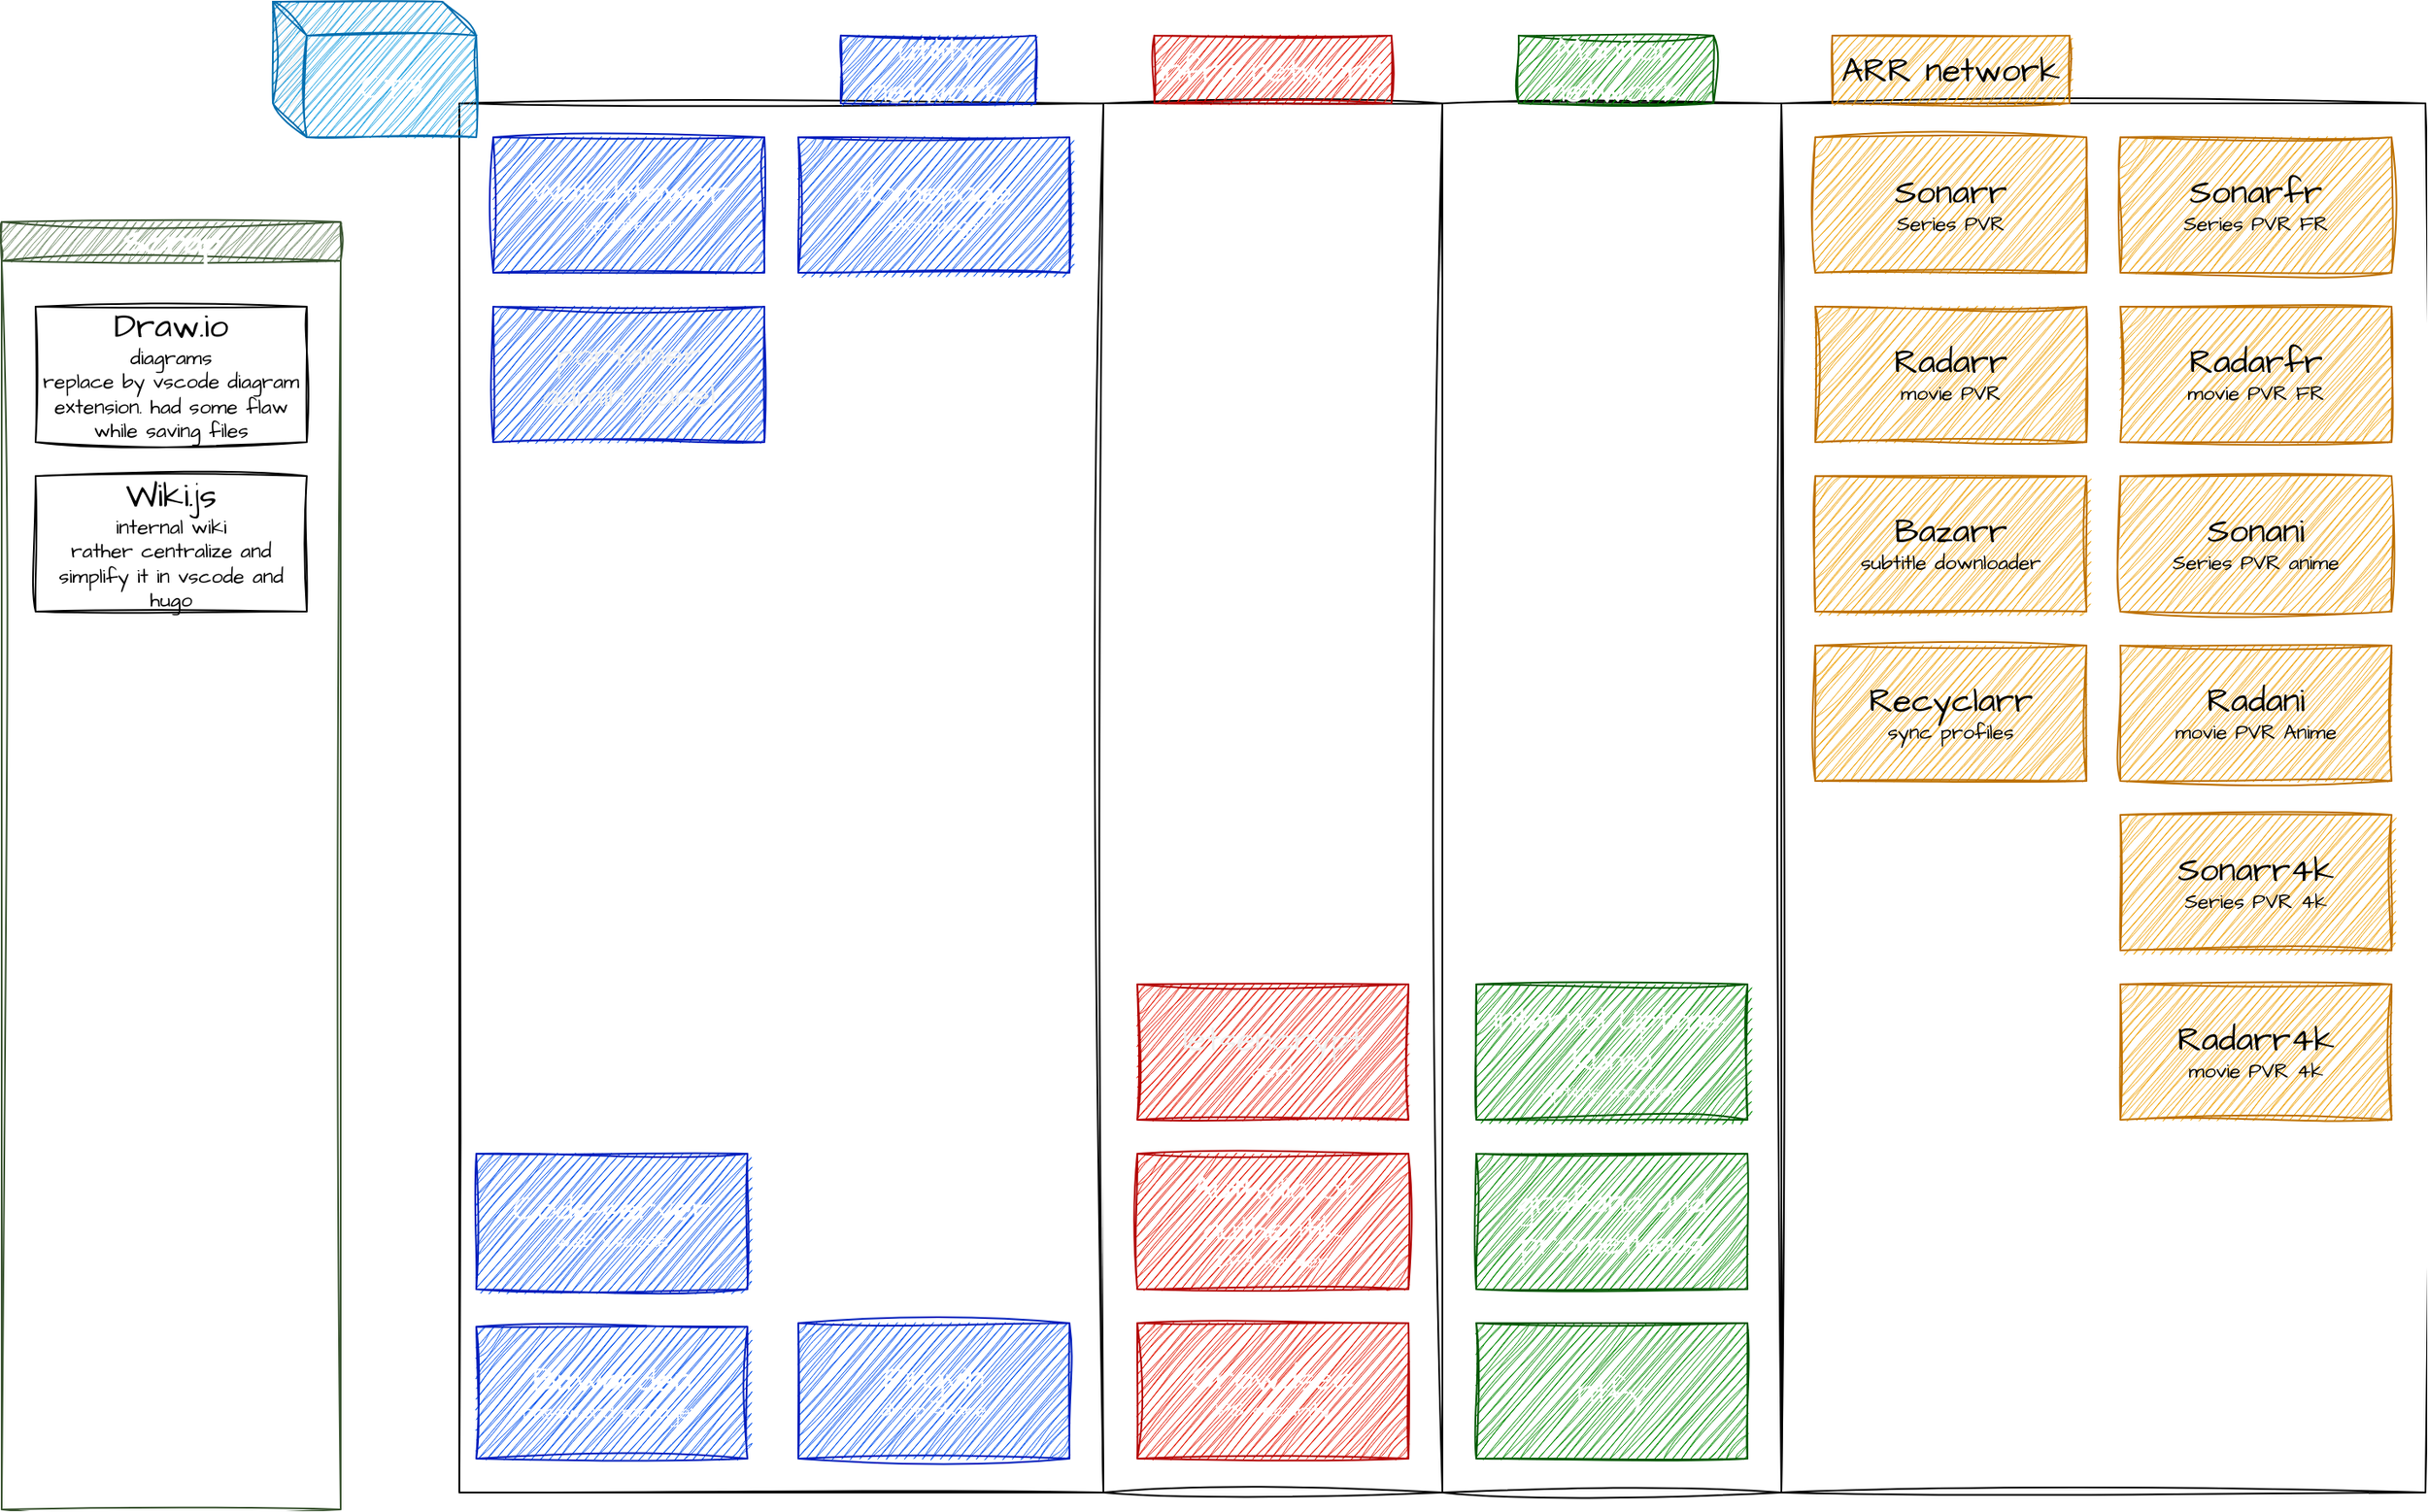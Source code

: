 <mxfile pages="3">
    <diagram id="UN0eXP9iwINp-9Uxw8eL" name="CT3">
        <mxGraphModel dx="3370" dy="1521" grid="1" gridSize="10" guides="1" tooltips="1" connect="1" arrows="1" fold="1" page="0" pageScale="1" pageWidth="850" pageHeight="1100" math="0" shadow="0">
            <root>
                <mxCell id="0"/>
                <mxCell id="1" parent="0"/>
                <mxCell id="hU1nKGK7CCmFtjD35nl6-30" value="" style="rounded=0;whiteSpace=wrap;html=1;sketch=1;hachureGap=4;jiggle=2;curveFitting=1;fontFamily=Architects Daughter;fontSource=https%3A%2F%2Ffonts.googleapis.com%2Fcss%3Ffamily%3DArchitects%2BDaughter;fontSize=20;" parent="1" vertex="1">
                    <mxGeometry x="-410" y="-30" width="200" height="820" as="geometry"/>
                </mxCell>
                <mxCell id="hU1nKGK7CCmFtjD35nl6-31" value="" style="rounded=0;whiteSpace=wrap;html=1;sketch=1;hachureGap=4;jiggle=2;curveFitting=1;fontFamily=Architects Daughter;fontSource=https%3A%2F%2Ffonts.googleapis.com%2Fcss%3Ffamily%3DArchitects%2BDaughter;fontSize=20;" parent="1" vertex="1">
                    <mxGeometry x="-210" y="-30" width="380" height="820" as="geometry"/>
                </mxCell>
                <mxCell id="hU1nKGK7CCmFtjD35nl6-10" value="" style="rounded=0;whiteSpace=wrap;html=1;sketch=1;hachureGap=4;jiggle=2;curveFitting=1;fontFamily=Architects Daughter;fontSource=https%3A%2F%2Ffonts.googleapis.com%2Fcss%3Ffamily%3DArchitects%2BDaughter;fontSize=20;" parent="1" vertex="1">
                    <mxGeometry x="-610" y="-30" width="200" height="820" as="geometry"/>
                </mxCell>
                <mxCell id="hU1nKGK7CCmFtjD35nl6-1" value="" style="rounded=0;whiteSpace=wrap;html=1;sketch=1;hachureGap=4;jiggle=2;curveFitting=1;fontFamily=Architects Daughter;fontSource=https%3A%2F%2Ffonts.googleapis.com%2Fcss%3Ffamily%3DArchitects%2BDaughter;fontSize=20;" parent="1" vertex="1">
                    <mxGeometry x="-990" y="-30" width="380" height="820" as="geometry"/>
                </mxCell>
                <mxCell id="hU1nKGK7CCmFtjD35nl6-2" value="&lt;div&gt;Homepage&lt;/div&gt;&lt;div style=&quot;font-size: 12px;&quot;&gt;startpage&lt;br&gt;&lt;/div&gt;" style="rounded=0;whiteSpace=wrap;html=1;hachureGap=4;fontFamily=Architects Daughter;fontSource=https%3A%2F%2Ffonts.googleapis.com%2Fcss%3Ffamily%3DArchitects%2BDaughter;fontSize=20;fillColor=#0050ef;fontColor=#ffffff;strokeColor=#001DBC;shadow=0;glass=0;sketch=1;curveFitting=1;jiggle=2;labelBackgroundColor=none;labelBorderColor=none;" parent="1" vertex="1">
                    <mxGeometry x="-790" y="-10" width="160" height="80" as="geometry"/>
                </mxCell>
                <mxCell id="hU1nKGK7CCmFtjD35nl6-5" value="&lt;div&gt;Code-server&lt;br&gt;&lt;/div&gt;&lt;div style=&quot;font-size: 12px;&quot;&gt;web vscode&lt;br&gt;&lt;/div&gt;" style="rounded=0;whiteSpace=wrap;html=1;hachureGap=4;fontFamily=Architects Daughter;fontSource=https%3A%2F%2Ffonts.googleapis.com%2Fcss%3Ffamily%3DArchitects%2BDaughter;fontSize=20;fillColor=#0050ef;fontColor=#ffffff;strokeColor=#001DBC;shadow=0;glass=0;sketch=1;curveFitting=1;jiggle=2;labelBackgroundColor=none;labelBorderColor=none;" parent="1" vertex="1">
                    <mxGeometry x="-980" y="590" width="160" height="80" as="geometry"/>
                </mxCell>
                <mxCell id="hU1nKGK7CCmFtjD35nl6-8" value="&lt;div&gt;Pingvin&lt;br&gt;&lt;/div&gt;&lt;div style=&quot;font-size: 12px;&quot;&gt;drop share&lt;br&gt;&lt;/div&gt;" style="rounded=0;whiteSpace=wrap;html=1;hachureGap=4;fontFamily=Architects Daughter;fontSource=https%3A%2F%2Ffonts.googleapis.com%2Fcss%3Ffamily%3DArchitects%2BDaughter;fontSize=20;fillColor=#0050ef;fontColor=#ffffff;strokeColor=#001DBC;shadow=0;glass=0;sketch=1;curveFitting=1;jiggle=2;labelBackgroundColor=none;labelBorderColor=none;" parent="1" vertex="1">
                    <mxGeometry x="-790" y="690.0" width="160" height="80" as="geometry"/>
                </mxCell>
                <mxCell id="hU1nKGK7CCmFtjD35nl6-14" value="&lt;div&gt;Authylia ot authentik&lt;br&gt;&lt;/div&gt;&lt;div style=&quot;font-size: 12px;&quot;&gt;2FA server&lt;br&gt;&lt;/div&gt;" style="rounded=0;whiteSpace=wrap;html=1;hachureGap=4;fontFamily=Architects Daughter;fontSource=https%3A%2F%2Ffonts.googleapis.com%2Fcss%3Ffamily%3DArchitects%2BDaughter;fontSize=20;fillColor=#e51400;fontColor=#ffffff;strokeColor=#B20000;shadow=0;glass=0;sketch=1;curveFitting=1;jiggle=2;labelBackgroundColor=none;labelBorderColor=none;" parent="1" vertex="1">
                    <mxGeometry x="-590" y="590" width="160" height="80" as="geometry"/>
                </mxCell>
                <mxCell id="hU1nKGK7CCmFtjD35nl6-15" value="&lt;div&gt;Crowdsec&lt;br&gt;&lt;/div&gt;&lt;div style=&quot;font-size: 12px;&quot;&gt;IPS security&lt;br&gt;&lt;/div&gt;" style="rounded=0;whiteSpace=wrap;html=1;hachureGap=4;fontFamily=Architects Daughter;fontSource=https%3A%2F%2Ffonts.googleapis.com%2Fcss%3Ffamily%3DArchitects%2BDaughter;fontSize=20;fillColor=#e51400;fontColor=#ffffff;strokeColor=#B20000;shadow=0;glass=0;sketch=1;curveFitting=1;jiggle=2;labelBackgroundColor=none;labelBorderColor=none;" parent="1" vertex="1">
                    <mxGeometry x="-590" y="690" width="160" height="80" as="geometry"/>
                </mxCell>
                <mxCell id="hU1nKGK7CCmFtjD35nl6-26" value="utility network" style="rounded=0;whiteSpace=wrap;html=1;hachureGap=4;fontFamily=Architects Daughter;fontSource=https%3A%2F%2Ffonts.googleapis.com%2Fcss%3Ffamily%3DArchitects%2BDaughter;fontSize=20;fillColor=#0050ef;fontColor=#ffffff;strokeColor=#001DBC;shadow=0;glass=0;sketch=1;curveFitting=1;jiggle=2;labelBackgroundColor=none;labelBorderColor=none;" parent="1" vertex="1">
                    <mxGeometry x="-765" y="-70" width="115" height="40" as="geometry"/>
                </mxCell>
                <mxCell id="hU1nKGK7CCmFtjD35nl6-27" value="infra network" style="rounded=0;whiteSpace=wrap;html=1;hachureGap=4;fontFamily=Architects Daughter;fontSource=https%3A%2F%2Ffonts.googleapis.com%2Fcss%3Ffamily%3DArchitects%2BDaughter;fontSize=20;fillColor=#e51400;strokeColor=#B20000;shadow=0;glass=0;sketch=1;curveFitting=1;jiggle=2;labelBackgroundColor=none;labelBorderColor=none;fontColor=#ffffff;" parent="1" vertex="1">
                    <mxGeometry x="-580" y="-70" width="140" height="40" as="geometry"/>
                </mxCell>
                <mxCell id="hU1nKGK7CCmFtjD35nl6-29" value="" style="group;container=0;movable=0;resizable=0;rotatable=0;deletable=0;editable=0;locked=1;connectable=0;" parent="1" vertex="1" connectable="0">
                    <mxGeometry x="-410" y="-30" width="400" height="720" as="geometry"/>
                </mxCell>
                <mxCell id="hU1nKGK7CCmFtjD35nl6-34" value="&lt;div&gt;internal Uptime-Kuma&lt;/div&gt;&lt;div style=&quot;font-size: 12px;&quot;&gt;uptime monitor&lt;br&gt;&lt;/div&gt;" style="rounded=0;whiteSpace=wrap;html=1;hachureGap=4;fontFamily=Architects Daughter;fontSource=https%3A%2F%2Ffonts.googleapis.com%2Fcss%3Ffamily%3DArchitects%2BDaughter;fontSize=20;fillColor=#008a00;fontColor=#ffffff;strokeColor=#005700;shadow=0;glass=0;sketch=1;curveFitting=1;jiggle=2;labelBackgroundColor=none;labelBorderColor=none;" parent="1" vertex="1">
                    <mxGeometry x="-390" y="490" width="160" height="80" as="geometry"/>
                </mxCell>
                <mxCell id="hU1nKGK7CCmFtjD35nl6-36" value="grafana and prometheus" style="rounded=0;whiteSpace=wrap;html=1;hachureGap=4;fontFamily=Architects Daughter;fontSource=https%3A%2F%2Ffonts.googleapis.com%2Fcss%3Ffamily%3DArchitects%2BDaughter;fontSize=20;fillColor=#008a00;fontColor=#ffffff;strokeColor=#005700;shadow=0;glass=0;sketch=1;curveFitting=1;jiggle=2;labelBackgroundColor=none;labelBorderColor=none;" parent="1" vertex="1">
                    <mxGeometry x="-390" y="590" width="160" height="80" as="geometry"/>
                </mxCell>
                <mxCell id="hU1nKGK7CCmFtjD35nl6-37" value="ntfy" style="rounded=0;whiteSpace=wrap;html=1;hachureGap=4;fontFamily=Architects Daughter;fontSource=https%3A%2F%2Ffonts.googleapis.com%2Fcss%3Ffamily%3DArchitects%2BDaughter;fontSize=20;fillColor=#008a00;fontColor=#ffffff;strokeColor=#005700;shadow=0;glass=0;sketch=1;curveFitting=1;jiggle=2;labelBackgroundColor=none;labelBorderColor=none;" parent="1" vertex="1">
                    <mxGeometry x="-390" y="690" width="160" height="80" as="geometry"/>
                </mxCell>
                <mxCell id="hU1nKGK7CCmFtjD35nl6-40" value="&lt;div&gt;Sonarr&lt;br&gt;&lt;/div&gt;&lt;div style=&quot;font-size: 12px;&quot;&gt;Series PVR&lt;br&gt;&lt;/div&gt;" style="rounded=0;whiteSpace=wrap;html=1;hachureGap=4;fontFamily=Architects Daughter;fontSource=https%3A%2F%2Ffonts.googleapis.com%2Fcss%3Ffamily%3DArchitects%2BDaughter;fontSize=20;fillColor=#f0a30a;strokeColor=#BD7000;shadow=0;glass=0;sketch=1;curveFitting=1;jiggle=2;labelBackgroundColor=none;labelBorderColor=none;fontColor=default;" parent="1" vertex="1">
                    <mxGeometry x="-190" y="-10" width="160" height="80" as="geometry"/>
                </mxCell>
                <mxCell id="hU1nKGK7CCmFtjD35nl6-41" value="&lt;div&gt;Radarr&lt;br&gt;&lt;/div&gt;&lt;div style=&quot;font-size: 12px;&quot;&gt;movie PVR&lt;br&gt;&lt;/div&gt;" style="rounded=0;whiteSpace=wrap;html=1;hachureGap=4;fontFamily=Architects Daughter;fontSource=https%3A%2F%2Ffonts.googleapis.com%2Fcss%3Ffamily%3DArchitects%2BDaughter;fontSize=20;fillColor=#f0a30a;strokeColor=#BD7000;shadow=0;glass=0;sketch=1;curveFitting=1;jiggle=2;labelBackgroundColor=none;labelBorderColor=none;fontColor=default;verticalAlign=middle;align=center;horizontal=1;" parent="1" vertex="1">
                    <mxGeometry x="-190" y="90" width="160" height="80" as="geometry"/>
                </mxCell>
                <mxCell id="hU1nKGK7CCmFtjD35nl6-42" value="&lt;div&gt;Bazarr&lt;br&gt;&lt;/div&gt;&lt;div style=&quot;font-size: 12px;&quot;&gt;subtitle downloader&lt;br&gt;&lt;/div&gt;" style="rounded=0;whiteSpace=wrap;html=1;hachureGap=4;fontFamily=Architects Daughter;fontSource=https%3A%2F%2Ffonts.googleapis.com%2Fcss%3Ffamily%3DArchitects%2BDaughter;fontSize=20;fillColor=#f0a30a;fontColor=default;strokeColor=#BD7000;shadow=0;glass=0;sketch=1;curveFitting=1;jiggle=2;labelBackgroundColor=none;labelBorderColor=none;" parent="1" vertex="1">
                    <mxGeometry x="-190" y="190" width="160" height="80" as="geometry"/>
                </mxCell>
                <mxCell id="hU1nKGK7CCmFtjD35nl6-43" value="&lt;div&gt;Recyclarr&lt;br&gt;&lt;/div&gt;&lt;div style=&quot;font-size: 12px;&quot;&gt;sync profiles&lt;br&gt;&lt;/div&gt;" style="rounded=0;whiteSpace=wrap;html=1;hachureGap=4;fontFamily=Architects Daughter;fontSource=https%3A%2F%2Ffonts.googleapis.com%2Fcss%3Ffamily%3DArchitects%2BDaughter;fontSize=20;fillColor=#f0a30a;fontColor=default;strokeColor=#BD7000;shadow=0;glass=0;sketch=1;curveFitting=1;jiggle=2;labelBackgroundColor=none;labelBorderColor=none;" parent="1" vertex="1">
                    <mxGeometry x="-190" y="290" width="160" height="80" as="geometry"/>
                </mxCell>
                <mxCell id="hU1nKGK7CCmFtjD35nl6-46" value="Monitor network" style="rounded=0;whiteSpace=wrap;html=1;hachureGap=4;fontFamily=Architects Daughter;fontSource=https%3A%2F%2Ffonts.googleapis.com%2Fcss%3Ffamily%3DArchitects%2BDaughter;fontSize=20;fillColor=#008a00;fontColor=#ffffff;strokeColor=#005700;shadow=0;glass=0;sketch=1;curveFitting=1;jiggle=2;labelBackgroundColor=none;labelBorderColor=none;" parent="1" vertex="1">
                    <mxGeometry x="-365" y="-70" width="115" height="40" as="geometry"/>
                </mxCell>
                <mxCell id="hU1nKGK7CCmFtjD35nl6-47" value="ARR network" style="rounded=0;whiteSpace=wrap;html=1;hachureGap=4;fontFamily=Architects Daughter;fontSource=https%3A%2F%2Ffonts.googleapis.com%2Fcss%3Ffamily%3DArchitects%2BDaughter;fontSize=20;fillColor=#f0a30a;strokeColor=#BD7000;shadow=0;glass=0;sketch=1;curveFitting=1;jiggle=2;labelBackgroundColor=none;labelBorderColor=none;fontColor=default;" parent="1" vertex="1">
                    <mxGeometry x="-180" y="-70" width="140" height="40" as="geometry"/>
                </mxCell>
                <mxCell id="hU1nKGK7CCmFtjD35nl6-57" value="CT3" style="shape=cube;whiteSpace=wrap;html=1;boundedLbl=1;backgroundOutline=1;darkOpacity=0.05;darkOpacity2=0.1;sketch=1;hachureGap=4;jiggle=2;curveFitting=1;fontFamily=Architects Daughter;fontSource=https%3A%2F%2Ffonts.googleapis.com%2Fcss%3Ffamily%3DArchitects%2BDaughter;fontSize=20;fillColor=#1ba1e2;fontColor=#ffffff;strokeColor=#006EAF;" parent="1" vertex="1">
                    <mxGeometry x="-1100" y="-90" width="120" height="80" as="geometry"/>
                </mxCell>
                <mxCell id="hU1nKGK7CCmFtjD35nl6-21" value="&lt;div&gt;Bitwarden&lt;/div&gt;&lt;div style=&quot;font-size: 12px;&quot;&gt;password manager&lt;br&gt;&lt;/div&gt;" style="rounded=0;whiteSpace=wrap;html=1;hachureGap=4;fontFamily=Architects Daughter;fontSource=https%3A%2F%2Ffonts.googleapis.com%2Fcss%3Ffamily%3DArchitects%2BDaughter;fontSize=20;fillColor=#0050ef;fontColor=#ffffff;strokeColor=#001DBC;shadow=0;glass=0;sketch=1;curveFitting=1;jiggle=2;labelBackgroundColor=none;labelBorderColor=none;" parent="1" vertex="1">
                    <mxGeometry x="-980" y="692.163" width="160" height="77.838" as="geometry"/>
                </mxCell>
                <mxCell id="hU1nKGK7CCmFtjD35nl6-70" value="&lt;div&gt;Sonarfr&lt;br&gt;&lt;/div&gt;&lt;div style=&quot;font-size: 12px;&quot;&gt;Series PVR FR&lt;br&gt;&lt;/div&gt;" style="rounded=0;whiteSpace=wrap;html=1;hachureGap=4;fontFamily=Architects Daughter;fontSource=https%3A%2F%2Ffonts.googleapis.com%2Fcss%3Ffamily%3DArchitects%2BDaughter;fontSize=20;fillColor=#f0a30a;strokeColor=#BD7000;shadow=0;glass=0;sketch=1;curveFitting=1;jiggle=2;labelBackgroundColor=none;labelBorderColor=none;fontColor=default;" parent="1" vertex="1">
                    <mxGeometry x="-10" y="-10" width="160" height="80" as="geometry"/>
                </mxCell>
                <mxCell id="hU1nKGK7CCmFtjD35nl6-71" value="&lt;div&gt;Radarfr&lt;br&gt;&lt;/div&gt;&lt;div style=&quot;font-size: 12px;&quot;&gt;movie PVR FR&lt;br&gt;&lt;/div&gt;" style="rounded=0;whiteSpace=wrap;html=1;hachureGap=4;fontFamily=Architects Daughter;fontSource=https%3A%2F%2Ffonts.googleapis.com%2Fcss%3Ffamily%3DArchitects%2BDaughter;fontSize=20;fillColor=#f0a30a;strokeColor=#BD7000;shadow=0;glass=0;sketch=1;curveFitting=1;jiggle=2;labelBackgroundColor=none;labelBorderColor=none;fontColor=default;verticalAlign=middle;align=center;horizontal=1;" parent="1" vertex="1">
                    <mxGeometry x="-10" y="90" width="160" height="80" as="geometry"/>
                </mxCell>
                <mxCell id="hU1nKGK7CCmFtjD35nl6-72" value="&lt;div&gt;Sonani&lt;br&gt;&lt;/div&gt;&lt;div style=&quot;font-size: 12px;&quot;&gt;Series PVR anime&lt;br&gt;&lt;/div&gt;" style="rounded=0;whiteSpace=wrap;html=1;hachureGap=4;fontFamily=Architects Daughter;fontSource=https%3A%2F%2Ffonts.googleapis.com%2Fcss%3Ffamily%3DArchitects%2BDaughter;fontSize=20;fillColor=#f0a30a;strokeColor=#BD7000;shadow=0;glass=0;sketch=1;curveFitting=1;jiggle=2;labelBackgroundColor=none;labelBorderColor=none;fontColor=default;" parent="1" vertex="1">
                    <mxGeometry x="-10" y="190" width="160" height="80" as="geometry"/>
                </mxCell>
                <mxCell id="hU1nKGK7CCmFtjD35nl6-75" value="&lt;div&gt;Radani&lt;br&gt;&lt;/div&gt;&lt;div style=&quot;font-size: 12px;&quot;&gt;movie PVR Anime&lt;br&gt;&lt;/div&gt;" style="rounded=0;whiteSpace=wrap;html=1;hachureGap=4;fontFamily=Architects Daughter;fontSource=https%3A%2F%2Ffonts.googleapis.com%2Fcss%3Ffamily%3DArchitects%2BDaughter;fontSize=20;fillColor=#f0a30a;strokeColor=#BD7000;shadow=0;glass=0;sketch=1;curveFitting=1;jiggle=2;labelBackgroundColor=none;labelBorderColor=none;fontColor=default;verticalAlign=middle;align=center;horizontal=1;" parent="1" vertex="1">
                    <mxGeometry x="-10" y="290" width="160" height="80" as="geometry"/>
                </mxCell>
                <mxCell id="hU1nKGK7CCmFtjD35nl6-76" value="&lt;div&gt;Sonarr4k&lt;br&gt;&lt;/div&gt;&lt;div style=&quot;font-size: 12px;&quot;&gt;Series PVR 4k&lt;br&gt;&lt;/div&gt;" style="rounded=0;whiteSpace=wrap;html=1;hachureGap=4;fontFamily=Architects Daughter;fontSource=https%3A%2F%2Ffonts.googleapis.com%2Fcss%3Ffamily%3DArchitects%2BDaughter;fontSize=20;fillColor=#f0a30a;strokeColor=#BD7000;shadow=0;glass=0;sketch=1;curveFitting=1;jiggle=2;labelBackgroundColor=none;labelBorderColor=none;fontColor=default;" parent="1" vertex="1">
                    <mxGeometry x="-10" y="390" width="160" height="80" as="geometry"/>
                </mxCell>
                <mxCell id="hU1nKGK7CCmFtjD35nl6-77" value="&lt;div&gt;Radarr4k&lt;br&gt;&lt;/div&gt;&lt;div style=&quot;font-size: 12px;&quot;&gt;movie PVR 4k&lt;br&gt;&lt;/div&gt;" style="rounded=0;whiteSpace=wrap;html=1;hachureGap=4;fontFamily=Architects Daughter;fontSource=https%3A%2F%2Ffonts.googleapis.com%2Fcss%3Ffamily%3DArchitects%2BDaughter;fontSize=20;fillColor=#f0a30a;strokeColor=#BD7000;shadow=0;glass=0;sketch=1;curveFitting=1;jiggle=2;labelBackgroundColor=none;labelBorderColor=none;fontColor=default;verticalAlign=middle;align=center;horizontal=1;" parent="1" vertex="1">
                    <mxGeometry x="-10" y="490" width="160" height="80" as="geometry"/>
                </mxCell>
                <mxCell id="hU1nKGK7CCmFtjD35nl6-79" value="&lt;div&gt;Watchtower&lt;br&gt;&lt;/div&gt;&lt;div style=&quot;font-size: 12px;&quot;&gt;update ct&lt;br&gt;&lt;/div&gt;" style="rounded=0;whiteSpace=wrap;html=1;hachureGap=4;fontFamily=Architects Daughter;fontSource=https%3A%2F%2Ffonts.googleapis.com%2Fcss%3Ffamily%3DArchitects%2BDaughter;fontSize=20;fillColor=#0050ef;fontColor=#ffffff;strokeColor=#001DBC;shadow=0;glass=0;sketch=1;curveFitting=1;jiggle=2;labelBackgroundColor=none;labelBorderColor=none;" parent="1" vertex="1">
                    <mxGeometry x="-970" y="-10" width="160" height="80" as="geometry"/>
                </mxCell>
                <mxCell id="OlY_UHvQofpBCrsh-qYM-2" value="&lt;div&gt;&lt;span style=&quot;color: rgb(240, 240, 240);&quot;&gt;portainer&lt;/span&gt;&lt;br&gt;&lt;/div&gt;&lt;div&gt;&lt;span style=&quot;color: rgb(240, 240, 240);&quot;&gt;admin panel&lt;/span&gt;&lt;/div&gt;" style="rounded=0;whiteSpace=wrap;html=1;hachureGap=4;fontFamily=Architects Daughter;fontSource=https%3A%2F%2Ffonts.googleapis.com%2Fcss%3Ffamily%3DArchitects%2BDaughter;fontSize=20;fillColor=#0050ef;fontColor=#ffffff;strokeColor=#001DBC;shadow=0;glass=0;sketch=1;curveFitting=1;jiggle=2;labelBackgroundColor=none;labelBorderColor=none;" parent="1" vertex="1">
                    <mxGeometry x="-970" y="90" width="160" height="80" as="geometry"/>
                </mxCell>
                <mxCell id="2" value="Scrap" style="swimlane;whiteSpace=wrap;html=1;sketch=1;hachureGap=4;jiggle=2;curveFitting=1;fontFamily=Architects Daughter;fontSource=https%3A%2F%2Ffonts.googleapis.com%2Fcss%3Ffamily%3DArchitects%2BDaughter;fontSize=20;fillColor=#6d8764;fontColor=#ffffff;strokeColor=#3A5431;" parent="1" vertex="1">
                    <mxGeometry x="-1260" y="40" width="200" height="760" as="geometry"/>
                </mxCell>
                <mxCell id="hU1nKGK7CCmFtjD35nl6-7" value="&lt;div&gt;Draw.io&lt;br&gt;&lt;/div&gt;&lt;div style=&quot;font-size: 12px;&quot;&gt;diagrams&lt;br&gt;&lt;/div&gt;&lt;div style=&quot;font-size: 12px;&quot;&gt;replace by vscode diagram extension. had some flaw while saving files&lt;/div&gt;" style="rounded=0;whiteSpace=wrap;html=1;hachureGap=4;fontFamily=Architects Daughter;fontSource=https%3A%2F%2Ffonts.googleapis.com%2Fcss%3Ffamily%3DArchitects%2BDaughter;fontSize=20;shadow=0;glass=0;sketch=1;curveFitting=1;jiggle=2;labelBackgroundColor=none;labelBorderColor=none;" parent="2" vertex="1">
                    <mxGeometry x="20" y="50" width="160" height="80" as="geometry"/>
                </mxCell>
                <mxCell id="hU1nKGK7CCmFtjD35nl6-3" value="&lt;div&gt;Wiki.js&lt;/div&gt;&lt;div style=&quot;font-size: 12px;&quot;&gt;internal wiki&lt;br&gt;&lt;/div&gt;&lt;div style=&quot;font-size: 12px;&quot;&gt;rather centralize and simplify it in vscode and hugo&lt;/div&gt;" style="rounded=0;whiteSpace=wrap;html=1;hachureGap=4;fontFamily=Architects Daughter;fontSource=https%3A%2F%2Ffonts.googleapis.com%2Fcss%3Ffamily%3DArchitects%2BDaughter;fontSize=20;shadow=0;glass=0;sketch=1;curveFitting=1;jiggle=2;labelBackgroundColor=none;labelBorderColor=none;" parent="2" vertex="1">
                    <mxGeometry x="20" y="150" width="160" height="80" as="geometry"/>
                </mxCell>
                <mxCell id="3" value="&lt;div&gt;&lt;span style=&quot;color: rgb(240, 240, 240); text-align: left;&quot;&gt;letsencrypt&lt;/span&gt;&lt;br&gt;&lt;/div&gt;&lt;div style=&quot;font-size: 12px;&quot;&gt;cert&lt;/div&gt;" style="rounded=0;whiteSpace=wrap;html=1;hachureGap=4;fontFamily=Architects Daughter;fontSource=https%3A%2F%2Ffonts.googleapis.com%2Fcss%3Ffamily%3DArchitects%2BDaughter;fontSize=20;fillColor=#e51400;fontColor=#ffffff;strokeColor=#B20000;shadow=0;glass=0;sketch=1;curveFitting=1;jiggle=2;labelBackgroundColor=none;labelBorderColor=none;" parent="1" vertex="1">
                    <mxGeometry x="-590" y="490" width="160" height="80" as="geometry"/>
                </mxCell>
            </root>
        </mxGraphModel>
    </diagram>
    <diagram id="irp5vz2zWvM9XJxtYKdq" name="Proxmox">
        <mxGraphModel dx="4818" dy="2438" grid="1" gridSize="10" guides="1" tooltips="1" connect="1" arrows="1" fold="1" page="0" pageScale="1" pageWidth="850" pageHeight="1100" math="0" shadow="0">
            <root>
                <mxCell id="0"/>
                <mxCell id="1" parent="0"/>
                <mxCell id="tPEmMhc_nt72-f4smp-2-1" value="" style="rounded=0;whiteSpace=wrap;html=1;sketch=1;hachureGap=4;jiggle=2;curveFitting=1;fontFamily=Architects Daughter;fontSource=https%3A%2F%2Ffonts.googleapis.com%2Fcss%3Ffamily%3DArchitects%2BDaughter;fontSize=20;" parent="1" vertex="1">
                    <mxGeometry x="-610" y="-30" width="200" height="780" as="geometry"/>
                </mxCell>
                <mxCell id="tPEmMhc_nt72-f4smp-2-2" value="" style="rounded=0;whiteSpace=wrap;html=1;sketch=1;hachureGap=4;jiggle=2;curveFitting=1;fontFamily=Architects Daughter;fontSource=https%3A%2F%2Ffonts.googleapis.com%2Fcss%3Ffamily%3DArchitects%2BDaughter;fontSize=20;" parent="1" vertex="1">
                    <mxGeometry x="-990" y="-30" width="380" height="780" as="geometry"/>
                </mxCell>
                <mxCell id="tPEmMhc_nt72-f4smp-2-9" value="&lt;div&gt;Traefik&lt;br&gt;&lt;/div&gt;&lt;div style=&quot;font-size: 12px;&quot;&gt;reverse proxy&lt;br&gt;&lt;/div&gt;" style="rounded=0;whiteSpace=wrap;html=1;hachureGap=4;fontFamily=Architects Daughter;fontSource=https%3A%2F%2Ffonts.googleapis.com%2Fcss%3Ffamily%3DArchitects%2BDaughter;fontSize=20;fillColor=#e51400;strokeColor=#B20000;shadow=0;glass=0;sketch=1;curveFitting=1;jiggle=2;labelBackgroundColor=none;labelBorderColor=none;fontColor=#ffffff;" parent="1" vertex="1">
                    <mxGeometry x="-590" y="-10" width="160" height="80" as="geometry"/>
                </mxCell>
                <mxCell id="tPEmMhc_nt72-f4smp-2-14" value="Prod network" style="rounded=0;whiteSpace=wrap;html=1;hachureGap=4;fontFamily=Architects Daughter;fontSource=https%3A%2F%2Ffonts.googleapis.com%2Fcss%3Ffamily%3DArchitects%2BDaughter;fontSize=20;fillColor=#0050ef;fontColor=#ffffff;strokeColor=#001DBC;shadow=0;glass=0;sketch=1;curveFitting=1;jiggle=2;labelBackgroundColor=none;labelBorderColor=none;" parent="1" vertex="1">
                    <mxGeometry x="-765" y="-70" width="115" height="40" as="geometry"/>
                </mxCell>
                <mxCell id="tPEmMhc_nt72-f4smp-2-15" value="infra network" style="rounded=0;whiteSpace=wrap;html=1;hachureGap=4;fontFamily=Architects Daughter;fontSource=https%3A%2F%2Ffonts.googleapis.com%2Fcss%3Ffamily%3DArchitects%2BDaughter;fontSize=20;fillColor=#e51400;strokeColor=#B20000;shadow=0;glass=0;sketch=1;curveFitting=1;jiggle=2;labelBackgroundColor=none;labelBorderColor=none;fontColor=#ffffff;" parent="1" vertex="1">
                    <mxGeometry x="-580" y="-70" width="140" height="40" as="geometry"/>
                </mxCell>
                <mxCell id="tPEmMhc_nt72-f4smp-2-19" value="&lt;div&gt;Truenas Scale&lt;br&gt;&lt;/div&gt;&lt;div style=&quot;font-size: 12px;&quot;&gt;Nessy ZFS storage&lt;br&gt;&lt;/div&gt;" style="rounded=0;whiteSpace=wrap;html=1;hachureGap=4;fontFamily=Architects Daughter;fontSource=https%3A%2F%2Ffonts.googleapis.com%2Fcss%3Ffamily%3DArchitects%2BDaughter;fontSize=20;fillColor=#0050ef;fontColor=#ffffff;strokeColor=#001DBC;shadow=0;glass=0;sketch=1;curveFitting=1;jiggle=2;labelBackgroundColor=none;labelBorderColor=none;" parent="1" vertex="1">
                    <mxGeometry x="-1240" y="50" width="160" height="80" as="geometry"/>
                </mxCell>
                <mxCell id="tPEmMhc_nt72-f4smp-2-16" value="Proxmox" style="shape=cube;whiteSpace=wrap;html=1;boundedLbl=1;backgroundOutline=1;darkOpacity=0.05;darkOpacity2=0.1;sketch=1;hachureGap=4;jiggle=2;curveFitting=1;fontFamily=Architects Daughter;fontSource=https%3A%2F%2Ffonts.googleapis.com%2Fcss%3Ffamily%3DArchitects%2BDaughter;fontSize=20;fillColor=#f0a30a;fontColor=default;strokeColor=#BD7000;labelBackgroundColor=none;" parent="1" vertex="1">
                    <mxGeometry x="-1100" y="-90" width="120" height="80" as="geometry"/>
                </mxCell>
                <mxCell id="gmxpXURB9VZ6RYtgqtpn-3" value="&lt;div&gt;Jump Box&lt;br&gt;&lt;/div&gt;&lt;div style=&quot;font-size: 12px;&quot;&gt;emergency entry&lt;br&gt;&lt;/div&gt;" style="rounded=0;whiteSpace=wrap;html=1;hachureGap=4;fontFamily=Architects Daughter;fontSource=https%3A%2F%2Ffonts.googleapis.com%2Fcss%3Ffamily%3DArchitects%2BDaughter;fontSize=20;fillColor=#0050ef;fontColor=#ffffff;strokeColor=#001DBC;shadow=0;glass=0;sketch=1;curveFitting=1;jiggle=2;labelBackgroundColor=none;labelBorderColor=none;" parent="1" vertex="1">
                    <mxGeometry x="-787.5" y="90" width="160" height="80" as="geometry"/>
                </mxCell>
                <mxCell id="gmxpXURB9VZ6RYtgqtpn-4" value="&lt;div&gt;Torrent Box&lt;br&gt;&lt;/div&gt;&lt;div style=&quot;font-size: 12px;&quot;&gt;searching torrent&lt;br&gt;&lt;/div&gt;" style="rounded=0;whiteSpace=wrap;html=1;hachureGap=4;fontFamily=Architects Daughter;fontSource=https%3A%2F%2Ffonts.googleapis.com%2Fcss%3Ffamily%3DArchitects%2BDaughter;fontSize=20;fillColor=#0050ef;fontColor=#ffffff;strokeColor=#001DBC;shadow=0;glass=0;sketch=1;curveFitting=1;jiggle=2;labelBackgroundColor=none;labelBorderColor=none;" parent="1" vertex="1">
                    <mxGeometry x="-970" y="-10" width="160" height="80" as="geometry"/>
                </mxCell>
                <mxCell id="gmxpXURB9VZ6RYtgqtpn-5" value="&lt;div&gt;Qbittorrent box&lt;br&gt;&lt;/div&gt;&lt;div style=&quot;font-size: 12px;&quot;&gt;Downloadig torrent&lt;br&gt;&lt;/div&gt;" style="rounded=0;whiteSpace=wrap;html=1;hachureGap=4;fontFamily=Architects Daughter;fontSource=https%3A%2F%2Ffonts.googleapis.com%2Fcss%3Ffamily%3DArchitects%2BDaughter;fontSize=20;fillColor=#0050ef;fontColor=#ffffff;strokeColor=#001DBC;shadow=0;glass=0;sketch=1;curveFitting=1;jiggle=2;labelBackgroundColor=none;labelBorderColor=none;" parent="1" vertex="1">
                    <mxGeometry x="-970" y="90" width="160" height="80" as="geometry"/>
                </mxCell>
                <mxCell id="gmxpXURB9VZ6RYtgqtpn-6" value="&lt;div&gt;Jellyfin&lt;br&gt;&lt;/div&gt;&lt;div style=&quot;font-size: 12px;&quot;&gt;Streaming media&lt;br&gt;&lt;/div&gt;" style="rounded=0;whiteSpace=wrap;html=1;hachureGap=4;fontFamily=Architects Daughter;fontSource=https%3A%2F%2Ffonts.googleapis.com%2Fcss%3Ffamily%3DArchitects%2BDaughter;fontSize=20;fillColor=#0050ef;fontColor=#ffffff;strokeColor=#001DBC;shadow=0;glass=0;sketch=1;curveFitting=1;jiggle=2;labelBackgroundColor=none;labelBorderColor=none;" parent="1" vertex="1">
                    <mxGeometry x="-970" y="190" width="160" height="80" as="geometry"/>
                </mxCell>
                <mxCell id="gmxpXURB9VZ6RYtgqtpn-8" value="&lt;div&gt;CT3&lt;br&gt;&lt;/div&gt;&lt;div style=&quot;font-size: 12px;&quot;&gt;Containers&lt;br&gt;&lt;/div&gt;" style="rounded=0;whiteSpace=wrap;html=1;hachureGap=4;fontFamily=Architects Daughter;fontSource=https%3A%2F%2Ffonts.googleapis.com%2Fcss%3Ffamily%3DArchitects%2BDaughter;fontSize=20;fillColor=#0050ef;fontColor=#ffffff;strokeColor=#001DBC;shadow=0;glass=0;sketch=1;curveFitting=1;jiggle=2;labelBackgroundColor=none;labelBorderColor=none;" parent="1" vertex="1">
                    <mxGeometry x="-787.5" y="-10" width="160" height="80" as="geometry"/>
                </mxCell>
                <mxCell id="gmxpXURB9VZ6RYtgqtpn-9" value="&lt;div&gt;Webserver&lt;/div&gt;&lt;div style=&quot;font-size: 12px;&quot;&gt;public wiki&lt;/div&gt;&lt;div style=&quot;font-size: 12px;&quot;&gt;public cv&lt;br&gt;&lt;/div&gt;" style="rounded=0;whiteSpace=wrap;html=1;hachureGap=4;fontFamily=Architects Daughter;fontSource=https%3A%2F%2Ffonts.googleapis.com%2Fcss%3Ffamily%3DArchitects%2BDaughter;fontSize=20;fillColor=#0050ef;fontColor=#ffffff;strokeColor=#001DBC;shadow=0;glass=0;sketch=1;curveFitting=1;jiggle=2;labelBackgroundColor=none;labelBorderColor=none;" parent="1" vertex="1">
                    <mxGeometry x="-787.5" y="190" width="160" height="80" as="geometry"/>
                </mxCell>
                <mxCell id="rvJQk3Ygh0Xo-Gge1Y7E-1" value="Prowlarr&lt;br&gt;&lt;div style=&quot;font-size: 12px;&quot;&gt;Indexer&lt;br&gt;&lt;/div&gt;" style="rounded=0;whiteSpace=wrap;html=1;hachureGap=4;fontFamily=Architects Daughter;fontSource=https%3A%2F%2Ffonts.googleapis.com%2Fcss%3Ffamily%3DArchitects%2BDaughter;fontSize=20;fillColor=#0050ef;fontColor=#ffffff;strokeColor=#001DBC;shadow=0;glass=0;sketch=1;curveFitting=1;jiggle=2;labelBackgroundColor=none;labelBorderColor=none;" parent="1" vertex="1">
                    <mxGeometry x="-970" y="290" width="160" height="80" as="geometry"/>
                </mxCell>
                <mxCell id="NlEqQUsnO0fZKGyJB5dm-1" value="&lt;div&gt;Pi-hole&lt;br&gt;&lt;/div&gt;&lt;div style=&quot;font-size: 12px;&quot;&gt;ads blocking&lt;br&gt;&lt;/div&gt;" style="rounded=0;whiteSpace=wrap;html=1;hachureGap=4;fontFamily=Architects Daughter;fontSource=https%3A%2F%2Ffonts.googleapis.com%2Fcss%3Ffamily%3DArchitects%2BDaughter;fontSize=20;fillColor=#e51400;fontColor=#ffffff;strokeColor=#B20000;shadow=0;glass=0;sketch=1;curveFitting=1;jiggle=2;labelBackgroundColor=none;labelBorderColor=none;" parent="1" vertex="1">
                    <mxGeometry x="-590" y="90" width="160" height="80" as="geometry"/>
                </mxCell>
                <mxCell id="bwOYf-QDxtP1vcYE95E9-1" value="&lt;div&gt;Bind9 or unbound&lt;br&gt;&lt;/div&gt;&lt;div style=&quot;font-size: 12px;&quot;&gt;iDNS server&lt;br&gt;&lt;/div&gt;" style="rounded=0;whiteSpace=wrap;html=1;hachureGap=4;fontFamily=Architects Daughter;fontSource=https%3A%2F%2Ffonts.googleapis.com%2Fcss%3Ffamily%3DArchitects%2BDaughter;fontSize=20;fillColor=#e51400;fontColor=#ffffff;strokeColor=#B20000;shadow=0;glass=0;sketch=1;curveFitting=1;jiggle=2;labelBackgroundColor=none;labelBorderColor=none;" parent="1" vertex="1">
                    <mxGeometry x="-590" y="350" width="160" height="80" as="geometry"/>
                </mxCell>
                <mxCell id="KHUVvX9Dv-ZODn5SgMkR-1" value="&lt;div&gt;Authylia ot authentik&lt;br&gt;&lt;/div&gt;&lt;div style=&quot;font-size: 12px;&quot;&gt;2FA server&lt;br&gt;&lt;/div&gt;" style="rounded=0;whiteSpace=wrap;html=1;hachureGap=4;fontFamily=Architects Daughter;fontSource=https%3A%2F%2Ffonts.googleapis.com%2Fcss%3Ffamily%3DArchitects%2BDaughter;fontSize=20;fillColor=#e51400;fontColor=#ffffff;strokeColor=#B20000;shadow=0;glass=0;sketch=1;curveFitting=1;jiggle=2;labelBackgroundColor=none;labelBorderColor=none;" parent="1" vertex="1">
                    <mxGeometry x="-590" y="550" width="160" height="80" as="geometry"/>
                </mxCell>
                <mxCell id="KHUVvX9Dv-ZODn5SgMkR-2" value="&lt;div&gt;Crowdsec&lt;br&gt;&lt;/div&gt;&lt;div style=&quot;font-size: 12px;&quot;&gt;IPS security&lt;br&gt;&lt;/div&gt;" style="rounded=0;whiteSpace=wrap;html=1;hachureGap=4;fontFamily=Architects Daughter;fontSource=https%3A%2F%2Ffonts.googleapis.com%2Fcss%3Ffamily%3DArchitects%2BDaughter;fontSize=20;fillColor=#e51400;fontColor=#ffffff;strokeColor=#B20000;shadow=0;glass=0;sketch=1;curveFitting=1;jiggle=2;labelBackgroundColor=none;labelBorderColor=none;" parent="1" vertex="1">
                    <mxGeometry x="-590" y="650" width="160" height="80" as="geometry"/>
                </mxCell>
                <mxCell id="KHUVvX9Dv-ZODn5SgMkR-3" value="&lt;div&gt;&lt;span style=&quot;color: rgb(240, 240, 240); text-align: left;&quot;&gt;letsencrypt&lt;/span&gt;&lt;br&gt;&lt;/div&gt;&lt;div style=&quot;font-size: 12px;&quot;&gt;cert&lt;/div&gt;" style="rounded=0;whiteSpace=wrap;html=1;hachureGap=4;fontFamily=Architects Daughter;fontSource=https%3A%2F%2Ffonts.googleapis.com%2Fcss%3Ffamily%3DArchitects%2BDaughter;fontSize=20;fillColor=#e51400;fontColor=#ffffff;strokeColor=#B20000;shadow=0;glass=0;sketch=1;curveFitting=1;jiggle=2;labelBackgroundColor=none;labelBorderColor=none;" parent="1" vertex="1">
                    <mxGeometry x="-590" y="450" width="160" height="80" as="geometry"/>
                </mxCell>
                <mxCell id="kKKVzTdVNGzyHeJ4fCZ1-1" value="&lt;div&gt;Jellyseer&lt;br&gt;&lt;/div&gt;&lt;div style=&quot;font-size: 12px;&quot;&gt;request media&lt;br&gt;&lt;/div&gt;" style="rounded=0;whiteSpace=wrap;html=1;hachureGap=4;fontFamily=Architects Daughter;fontSource=https%3A%2F%2Ffonts.googleapis.com%2Fcss%3Ffamily%3DArchitects%2BDaughter;fontSize=20;fillColor=#0050ef;fontColor=#ffffff;strokeColor=#001DBC;shadow=0;glass=0;sketch=1;curveFitting=1;jiggle=2;labelBackgroundColor=none;labelBorderColor=none;" parent="1" vertex="1">
                    <mxGeometry x="-787.5" y="290" width="160" height="80" as="geometry"/>
                </mxCell>
            </root>
        </mxGraphModel>
    </diagram>
    <diagram id="Hw2xG8nRypdFuMSF0_dn" name="ARR">
        <mxGraphModel dx="4425" dy="3203" grid="1" gridSize="10" guides="1" tooltips="1" connect="1" arrows="1" fold="1" page="0" pageScale="1" pageWidth="850" pageHeight="1100" math="0" shadow="0">
            <root>
                <mxCell id="0"/>
                <mxCell id="1" parent="0"/>
                <mxCell id="KeMxgJgBOMxRGBtmqw4c-1" value="Dedicated VM" style="swimlane;whiteSpace=wrap;html=1;sketch=1;hachureGap=4;jiggle=2;curveFitting=1;fontFamily=Architects Daughter;fontSource=https%3A%2F%2Ffonts.googleapis.com%2Fcss%3Ffamily%3DArchitects%2BDaughter;fontSize=20;" parent="1" vertex="1">
                    <mxGeometry x="10" y="80" width="390" height="540" as="geometry"/>
                </mxCell>
                <mxCell id="wS4LSSQkVaKWn4irrTTy-1" value="&lt;div&gt;Torrent Box&lt;br&gt;&lt;/div&gt;&lt;div style=&quot;font-size: 12px;&quot;&gt;searching torrent&lt;br&gt;&lt;/div&gt;&lt;div style=&quot;font-size: 12px;&quot;&gt;Debian xfce&lt;/div&gt;&lt;div style=&quot;font-size: 12px;&quot;&gt;16GB&lt;/div&gt;&lt;div style=&quot;font-size: 12px;&quot;&gt;on main PC cannected to qbitttorrent web gui&lt;/div&gt;" style="rounded=0;whiteSpace=wrap;html=1;hachureGap=4;fontFamily=Architects Daughter;fontSource=https%3A%2F%2Ffonts.googleapis.com%2Fcss%3Ffamily%3DArchitects%2BDaughter;fontSize=20;fillColor=#0050ef;fontColor=#ffffff;strokeColor=#001DBC;shadow=0;glass=0;sketch=1;curveFitting=1;jiggle=2;labelBackgroundColor=none;labelBorderColor=none;" parent="KeMxgJgBOMxRGBtmqw4c-1" vertex="1">
                    <mxGeometry x="20" y="50" width="160" height="80" as="geometry"/>
                </mxCell>
                <mxCell id="wS4LSSQkVaKWn4irrTTy-2" value="&lt;div&gt;Qbittorrent box&lt;br&gt;&lt;/div&gt;&lt;div style=&quot;font-size: 12px;&quot;&gt;Downloadig torrent&lt;br&gt;&lt;/div&gt;" style="rounded=0;whiteSpace=wrap;html=1;hachureGap=4;fontFamily=Architects Daughter;fontSource=https%3A%2F%2Ffonts.googleapis.com%2Fcss%3Ffamily%3DArchitects%2BDaughter;fontSize=20;fillColor=#0050ef;fontColor=#ffffff;strokeColor=#001DBC;shadow=0;glass=0;sketch=1;curveFitting=1;jiggle=2;labelBackgroundColor=none;labelBorderColor=none;" parent="KeMxgJgBOMxRGBtmqw4c-1" vertex="1">
                    <mxGeometry x="210" y="50" width="160" height="80" as="geometry"/>
                </mxCell>
                <mxCell id="wS4LSSQkVaKWn4irrTTy-4" value="Prowlarr&lt;br&gt;&lt;div style=&quot;font-size: 12px;&quot;&gt;Indexer&lt;br&gt;&lt;/div&gt;" style="rounded=0;whiteSpace=wrap;html=1;hachureGap=4;fontFamily=Architects Daughter;fontSource=https%3A%2F%2Ffonts.googleapis.com%2Fcss%3Ffamily%3DArchitects%2BDaughter;fontSize=20;fillColor=#0050ef;fontColor=#ffffff;strokeColor=#001DBC;shadow=0;glass=0;sketch=1;curveFitting=1;jiggle=2;labelBackgroundColor=none;labelBorderColor=none;" parent="KeMxgJgBOMxRGBtmqw4c-1" vertex="1">
                    <mxGeometry x="20" y="160" width="160" height="80" as="geometry"/>
                </mxCell>
                <mxCell id="wS4LSSQkVaKWn4irrTTy-3" value="&lt;div&gt;Jellyfin&lt;br&gt;&lt;/div&gt;&lt;div style=&quot;font-size: 12px;&quot;&gt;Streaming media&lt;br&gt;&lt;/div&gt;" style="rounded=0;whiteSpace=wrap;html=1;hachureGap=4;fontFamily=Architects Daughter;fontSource=https%3A%2F%2Ffonts.googleapis.com%2Fcss%3Ffamily%3DArchitects%2BDaughter;fontSize=20;fillColor=#0050ef;fontColor=#ffffff;strokeColor=#001DBC;shadow=0;glass=0;sketch=1;curveFitting=1;jiggle=2;labelBackgroundColor=none;labelBorderColor=none;" parent="KeMxgJgBOMxRGBtmqw4c-1" vertex="1">
                    <mxGeometry x="210" y="160" width="160" height="80" as="geometry"/>
                </mxCell>
                <mxCell id="wS4LSSQkVaKWn4irrTTy-5" value="&lt;div&gt;CT3&lt;br&gt;&lt;/div&gt;&lt;div style=&quot;font-size: 12px;&quot;&gt;Containers&lt;br&gt;&lt;/div&gt;" style="rounded=0;whiteSpace=wrap;html=1;hachureGap=4;fontFamily=Architects Daughter;fontSource=https%3A%2F%2Ffonts.googleapis.com%2Fcss%3Ffamily%3DArchitects%2BDaughter;fontSize=20;fillColor=#0050ef;fontColor=#ffffff;strokeColor=#001DBC;shadow=0;glass=0;sketch=1;curveFitting=1;jiggle=2;labelBackgroundColor=none;labelBorderColor=none;" parent="KeMxgJgBOMxRGBtmqw4c-1" vertex="1">
                    <mxGeometry x="20" y="270" width="160" height="80" as="geometry"/>
                </mxCell>
                <mxCell id="KeMxgJgBOMxRGBtmqw4c-2" value="1. media acquisition&lt;br&gt;2. request media" style="text;html=1;strokeColor=none;fillColor=none;align=center;verticalAlign=middle;whiteSpace=wrap;rounded=0;sketch=1;hachureGap=4;jiggle=2;curveFitting=1;fontFamily=Architects Daughter;fontSource=https%3A%2F%2Ffonts.googleapis.com%2Fcss%3Ffamily%3DArchitects%2BDaughter;fontSize=20;" parent="1" vertex="1">
                    <mxGeometry x="30" y="-80" width="380" height="120" as="geometry"/>
                </mxCell>
                <mxCell id="6so8UQiYapeNPQOpJk3G-5" value="Container" style="swimlane;whiteSpace=wrap;html=1;sketch=1;hachureGap=4;jiggle=2;curveFitting=1;fontFamily=Architects Daughter;fontSource=https%3A%2F%2Ffonts.googleapis.com%2Fcss%3Ffamily%3DArchitects%2BDaughter;fontSize=20;" parent="1" vertex="1">
                    <mxGeometry x="420" y="80" width="390" height="540" as="geometry"/>
                </mxCell>
                <mxCell id="PfC3z-8QEtX7_KBl4wfe-1" value="&lt;div&gt;Sonarr&lt;br&gt;&lt;/div&gt;&lt;div style=&quot;font-size: 12px;&quot;&gt;Series PVR&lt;br&gt;&lt;/div&gt;" style="rounded=0;whiteSpace=wrap;html=1;hachureGap=4;fontFamily=Architects Daughter;fontSource=https%3A%2F%2Ffonts.googleapis.com%2Fcss%3Ffamily%3DArchitects%2BDaughter;fontSize=20;fillColor=#f0a30a;strokeColor=#BD7000;shadow=0;glass=0;sketch=1;curveFitting=1;jiggle=2;labelBackgroundColor=none;labelBorderColor=none;fontColor=default;" parent="6so8UQiYapeNPQOpJk3G-5" vertex="1">
                    <mxGeometry x="20" y="40" width="160" height="80" as="geometry"/>
                </mxCell>
                <mxCell id="PfC3z-8QEtX7_KBl4wfe-2" value="&lt;div&gt;Sonarfr&lt;br&gt;&lt;/div&gt;&lt;div style=&quot;font-size: 12px;&quot;&gt;Series PVR FR&lt;br&gt;&lt;/div&gt;" style="rounded=0;whiteSpace=wrap;html=1;hachureGap=4;fontFamily=Architects Daughter;fontSource=https%3A%2F%2Ffonts.googleapis.com%2Fcss%3Ffamily%3DArchitects%2BDaughter;fontSize=20;fillColor=#f0a30a;strokeColor=#BD7000;shadow=0;glass=0;sketch=1;curveFitting=1;jiggle=2;labelBackgroundColor=none;labelBorderColor=none;fontColor=default;" parent="6so8UQiYapeNPQOpJk3G-5" vertex="1">
                    <mxGeometry x="200" y="40" width="160" height="80" as="geometry"/>
                </mxCell>
                <mxCell id="PfC3z-8QEtX7_KBl4wfe-3" value="&lt;div&gt;Radarr&lt;br&gt;&lt;/div&gt;&lt;div style=&quot;font-size: 12px;&quot;&gt;movie PVR&lt;br&gt;&lt;/div&gt;" style="rounded=0;whiteSpace=wrap;html=1;hachureGap=4;fontFamily=Architects Daughter;fontSource=https%3A%2F%2Ffonts.googleapis.com%2Fcss%3Ffamily%3DArchitects%2BDaughter;fontSize=20;fillColor=#f0a30a;strokeColor=#BD7000;shadow=0;glass=0;sketch=1;curveFitting=1;jiggle=2;labelBackgroundColor=none;labelBorderColor=none;fontColor=default;verticalAlign=middle;align=center;horizontal=1;" parent="6so8UQiYapeNPQOpJk3G-5" vertex="1">
                    <mxGeometry x="20" y="140" width="160" height="80" as="geometry"/>
                </mxCell>
                <mxCell id="PfC3z-8QEtX7_KBl4wfe-4" value="&lt;div&gt;Radarfr&lt;br&gt;&lt;/div&gt;&lt;div style=&quot;font-size: 12px;&quot;&gt;movie PVR FR&lt;br&gt;&lt;/div&gt;" style="rounded=0;whiteSpace=wrap;html=1;hachureGap=4;fontFamily=Architects Daughter;fontSource=https%3A%2F%2Ffonts.googleapis.com%2Fcss%3Ffamily%3DArchitects%2BDaughter;fontSize=20;fillColor=#f0a30a;strokeColor=#BD7000;shadow=0;glass=0;sketch=1;curveFitting=1;jiggle=2;labelBackgroundColor=none;labelBorderColor=none;fontColor=default;verticalAlign=middle;align=center;horizontal=1;" parent="6so8UQiYapeNPQOpJk3G-5" vertex="1">
                    <mxGeometry x="200" y="140" width="160" height="80" as="geometry"/>
                </mxCell>
                <mxCell id="PfC3z-8QEtX7_KBl4wfe-5" value="&lt;div&gt;Bazarr&lt;br&gt;&lt;/div&gt;&lt;div style=&quot;font-size: 12px;&quot;&gt;subtitle downloader&lt;br&gt;&lt;/div&gt;" style="rounded=0;whiteSpace=wrap;html=1;hachureGap=4;fontFamily=Architects Daughter;fontSource=https%3A%2F%2Ffonts.googleapis.com%2Fcss%3Ffamily%3DArchitects%2BDaughter;fontSize=20;fillColor=#f0a30a;fontColor=default;strokeColor=#BD7000;shadow=0;glass=0;sketch=1;curveFitting=1;jiggle=2;labelBackgroundColor=none;labelBorderColor=none;" parent="6so8UQiYapeNPQOpJk3G-5" vertex="1">
                    <mxGeometry x="20" y="240" width="160" height="80" as="geometry"/>
                </mxCell>
                <mxCell id="PfC3z-8QEtX7_KBl4wfe-7" value="&lt;div&gt;Recyclarr&lt;br&gt;&lt;/div&gt;&lt;div style=&quot;font-size: 12px;&quot;&gt;sync profiles&lt;br&gt;&lt;/div&gt;" style="rounded=0;whiteSpace=wrap;html=1;hachureGap=4;fontFamily=Architects Daughter;fontSource=https%3A%2F%2Ffonts.googleapis.com%2Fcss%3Ffamily%3DArchitects%2BDaughter;fontSize=20;fillColor=#f0a30a;fontColor=default;strokeColor=#BD7000;shadow=0;glass=0;sketch=1;curveFitting=1;jiggle=2;labelBackgroundColor=none;labelBorderColor=none;" parent="6so8UQiYapeNPQOpJk3G-5" vertex="1">
                    <mxGeometry x="20" y="340" width="160" height="80" as="geometry"/>
                </mxCell>
                <mxCell id="PfC3z-8QEtX7_KBl4wfe-11" value="&lt;div&gt;Jellyseer&lt;br&gt;&lt;/div&gt;&lt;div style=&quot;font-size: 12px;&quot;&gt;request media&lt;br&gt;&lt;/div&gt;" style="rounded=0;whiteSpace=wrap;html=1;hachureGap=4;fontFamily=Architects Daughter;fontSource=https%3A%2F%2Ffonts.googleapis.com%2Fcss%3Ffamily%3DArchitects%2BDaughter;fontSize=20;fillColor=#0050ef;fontColor=#ffffff;strokeColor=#001DBC;shadow=0;glass=0;sketch=1;curveFitting=1;jiggle=2;labelBackgroundColor=none;labelBorderColor=none;" parent="6so8UQiYapeNPQOpJk3G-5" vertex="1">
                    <mxGeometry x="20" y="440" width="160" height="80" as="geometry"/>
                </mxCell>
                <mxCell id="PfC3z-8QEtX7_KBl4wfe-6" value="&lt;div&gt;Sonani&lt;br&gt;&lt;/div&gt;&lt;div style=&quot;font-size: 12px;&quot;&gt;Series PVR anime&lt;br&gt;&lt;/div&gt;" style="rounded=0;whiteSpace=wrap;html=1;hachureGap=4;fontFamily=Architects Daughter;fontSource=https%3A%2F%2Ffonts.googleapis.com%2Fcss%3Ffamily%3DArchitects%2BDaughter;fontSize=20;fillColor=#f0a30a;strokeColor=#BD7000;shadow=0;glass=0;sketch=1;curveFitting=1;jiggle=2;labelBackgroundColor=none;labelBorderColor=none;fontColor=default;" parent="6so8UQiYapeNPQOpJk3G-5" vertex="1">
                    <mxGeometry x="200" y="240" width="160" height="80" as="geometry"/>
                </mxCell>
                <mxCell id="PfC3z-8QEtX7_KBl4wfe-8" value="&lt;div&gt;Radani&lt;br&gt;&lt;/div&gt;&lt;div style=&quot;font-size: 12px;&quot;&gt;movie PVR Anime&lt;br&gt;&lt;/div&gt;" style="rounded=0;whiteSpace=wrap;html=1;hachureGap=4;fontFamily=Architects Daughter;fontSource=https%3A%2F%2Ffonts.googleapis.com%2Fcss%3Ffamily%3DArchitects%2BDaughter;fontSize=20;fillColor=#f0a30a;strokeColor=#BD7000;shadow=0;glass=0;sketch=1;curveFitting=1;jiggle=2;labelBackgroundColor=none;labelBorderColor=none;fontColor=default;verticalAlign=middle;align=center;horizontal=1;" parent="6so8UQiYapeNPQOpJk3G-5" vertex="1">
                    <mxGeometry x="200" y="340" width="160" height="80" as="geometry"/>
                </mxCell>
                <mxCell id="PfC3z-8QEtX7_KBl4wfe-9" value="&lt;div&gt;Sonarr4k&lt;br&gt;&lt;/div&gt;&lt;div style=&quot;font-size: 12px;&quot;&gt;Series PVR 4k&lt;br&gt;&lt;/div&gt;" style="rounded=0;whiteSpace=wrap;html=1;hachureGap=4;fontFamily=Architects Daughter;fontSource=https%3A%2F%2Ffonts.googleapis.com%2Fcss%3Ffamily%3DArchitects%2BDaughter;fontSize=20;fillColor=#f0a30a;strokeColor=#BD7000;shadow=0;glass=0;sketch=1;curveFitting=1;jiggle=2;labelBackgroundColor=none;labelBorderColor=none;fontColor=default;" parent="1" vertex="1">
                    <mxGeometry x="870" y="200" width="160" height="80" as="geometry"/>
                </mxCell>
                <mxCell id="PfC3z-8QEtX7_KBl4wfe-10" value="&lt;div&gt;Radarr4k&lt;br&gt;&lt;/div&gt;&lt;div style=&quot;font-size: 12px;&quot;&gt;movie PVR 4k&lt;br&gt;&lt;/div&gt;" style="rounded=0;whiteSpace=wrap;html=1;hachureGap=4;fontFamily=Architects Daughter;fontSource=https%3A%2F%2Ffonts.googleapis.com%2Fcss%3Ffamily%3DArchitects%2BDaughter;fontSize=20;fillColor=#f0a30a;strokeColor=#BD7000;shadow=0;glass=0;sketch=1;curveFitting=1;jiggle=2;labelBackgroundColor=none;labelBorderColor=none;fontColor=default;verticalAlign=middle;align=center;horizontal=1;" parent="1" vertex="1">
                    <mxGeometry x="880" y="310" width="160" height="80" as="geometry"/>
                </mxCell>
                <mxCell id="6so8UQiYapeNPQOpJk3G-10" value="&amp;nbsp;Shared Storage&lt;br&gt;incomplete Torrent&lt;br&gt;completed media&lt;br&gt;config file&lt;br&gt;OS" style="text;html=1;strokeColor=none;fillColor=none;align=center;verticalAlign=middle;whiteSpace=wrap;rounded=0;sketch=1;hachureGap=4;jiggle=2;curveFitting=1;fontFamily=Architects Daughter;fontSource=https%3A%2F%2Ffonts.googleapis.com%2Fcss%3Ffamily%3DArchitects%2BDaughter;fontSize=20;" parent="1" vertex="1">
                    <mxGeometry x="30" y="650" width="250" height="100" as="geometry"/>
                </mxCell>
                <mxCell id="6so8UQiYapeNPQOpJk3G-13" value="VM talk to container&lt;br&gt;VM ony access internet via vpn&lt;br&gt;CT only access internet thru VPN&lt;br&gt;outside access to media" style="text;html=1;strokeColor=none;fillColor=none;align=center;verticalAlign=middle;whiteSpace=wrap;rounded=0;sketch=1;hachureGap=4;jiggle=2;curveFitting=1;fontFamily=Architects Daughter;fontSource=https%3A%2F%2Ffonts.googleapis.com%2Fcss%3Ffamily%3DArchitects%2BDaughter;fontSize=20;" parent="1" vertex="1">
                    <mxGeometry x="450" y="650" width="310" height="130" as="geometry"/>
                </mxCell>
                <mxCell id="6so8UQiYapeNPQOpJk3G-14" value="network" style="swimlane;whiteSpace=wrap;html=1;sketch=1;hachureGap=4;jiggle=2;curveFitting=1;fontFamily=Architects Daughter;fontSource=https%3A%2F%2Ffonts.googleapis.com%2Fcss%3Ffamily%3DArchitects%2BDaughter;fontSize=20;" parent="1" vertex="1">
                    <mxGeometry x="440" y="840" width="520" height="410" as="geometry"/>
                </mxCell>
                <mxCell id="6so8UQiYapeNPQOpJk3G-18" value="internet access" style="swimlane;whiteSpace=wrap;html=1;sketch=1;hachureGap=4;jiggle=2;curveFitting=1;fontFamily=Architects Daughter;fontSource=https%3A%2F%2Ffonts.googleapis.com%2Fcss%3Ffamily%3DArchitects%2BDaughter;fontSize=20;" parent="6so8UQiYapeNPQOpJk3G-14" vertex="1">
                    <mxGeometry x="290" y="50" width="180" height="160" as="geometry"/>
                </mxCell>
                <mxCell id="6so8UQiYapeNPQOpJk3G-19" value="internet in" style="swimlane;whiteSpace=wrap;html=1;sketch=1;hachureGap=4;jiggle=2;curveFitting=1;fontFamily=Architects Daughter;fontSource=https%3A%2F%2Ffonts.googleapis.com%2Fcss%3Ffamily%3DArchitects%2BDaughter;fontSize=20;" parent="6so8UQiYapeNPQOpJk3G-14" vertex="1">
                    <mxGeometry x="20" y="240" width="180" height="160" as="geometry"/>
                </mxCell>
                <mxCell id="6so8UQiYapeNPQOpJk3G-21" value="&lt;span style=&quot;font-weight: 700;&quot;&gt;internal network&lt;/span&gt;" style="swimlane;fontStyle=0;childLayout=stackLayout;horizontal=1;startSize=30;horizontalStack=0;resizeParent=1;resizeParentMax=0;resizeLast=0;collapsible=1;marginBottom=0;whiteSpace=wrap;html=1;sketch=1;hachureGap=4;jiggle=2;curveFitting=1;fontFamily=Architects Daughter;fontSource=https%3A%2F%2Ffonts.googleapis.com%2Fcss%3Ffamily%3DArchitects%2BDaughter;fontSize=20;" parent="6so8UQiYapeNPQOpJk3G-14" vertex="1">
                    <mxGeometry x="20" y="50" width="220" height="120" as="geometry"/>
                </mxCell>
                <mxCell id="6so8UQiYapeNPQOpJk3G-22" value="VM to CT: internal&amp;nbsp;" style="text;strokeColor=none;fillColor=none;align=left;verticalAlign=middle;spacingLeft=4;spacingRight=4;overflow=hidden;points=[[0,0.5],[1,0.5]];portConstraint=eastwest;rotatable=0;whiteSpace=wrap;html=1;fontSize=16;sketch=1;hachureGap=4;jiggle=2;curveFitting=1;fontFamily=Architects Daughter;fontSource=https%3A%2F%2Ffonts.googleapis.com%2Fcss%3Ffamily%3DArchitects%2BDaughter;" parent="6so8UQiYapeNPQOpJk3G-21" vertex="1">
                    <mxGeometry y="30" width="220" height="30" as="geometry"/>
                </mxCell>
                <mxCell id="6so8UQiYapeNPQOpJk3G-23" value="Item 2" style="text;strokeColor=none;fillColor=none;align=left;verticalAlign=middle;spacingLeft=4;spacingRight=4;overflow=hidden;points=[[0,0.5],[1,0.5]];portConstraint=eastwest;rotatable=0;whiteSpace=wrap;html=1;fontSize=16;sketch=1;hachureGap=4;jiggle=2;curveFitting=1;fontFamily=Architects Daughter;fontSource=https%3A%2F%2Ffonts.googleapis.com%2Fcss%3Ffamily%3DArchitects%2BDaughter;" parent="6so8UQiYapeNPQOpJk3G-21" vertex="1">
                    <mxGeometry y="60" width="220" height="30" as="geometry"/>
                </mxCell>
                <mxCell id="6so8UQiYapeNPQOpJk3G-24" value="Item 3" style="text;strokeColor=none;fillColor=none;align=left;verticalAlign=middle;spacingLeft=4;spacingRight=4;overflow=hidden;points=[[0,0.5],[1,0.5]];portConstraint=eastwest;rotatable=0;whiteSpace=wrap;html=1;fontSize=16;sketch=1;hachureGap=4;jiggle=2;curveFitting=1;fontFamily=Architects Daughter;fontSource=https%3A%2F%2Ffonts.googleapis.com%2Fcss%3Ffamily%3DArchitects%2BDaughter;" parent="6so8UQiYapeNPQOpJk3G-21" vertex="1">
                    <mxGeometry y="90" width="220" height="30" as="geometry"/>
                </mxCell>
            </root>
        </mxGraphModel>
    </diagram>
</mxfile>